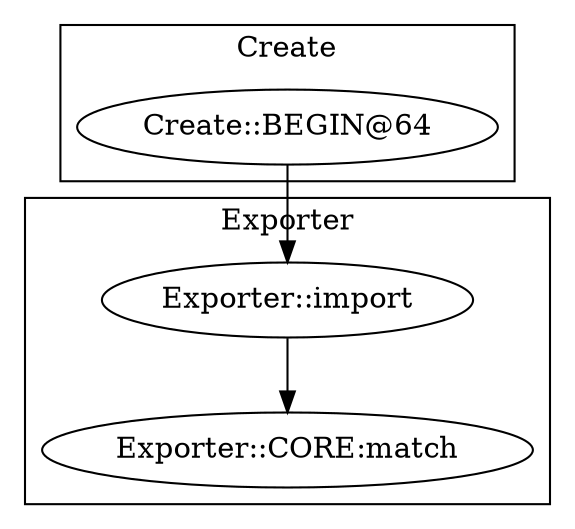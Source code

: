 digraph {
graph [overlap=false]
subgraph cluster_Create {
	label="Create";
	"Create::BEGIN@64";
}
subgraph cluster_Exporter {
	label="Exporter";
	"Exporter::import";
	"Exporter::CORE:match";
}
"Exporter::import" -> "Exporter::CORE:match";
"Create::BEGIN@64" -> "Exporter::import";
}

